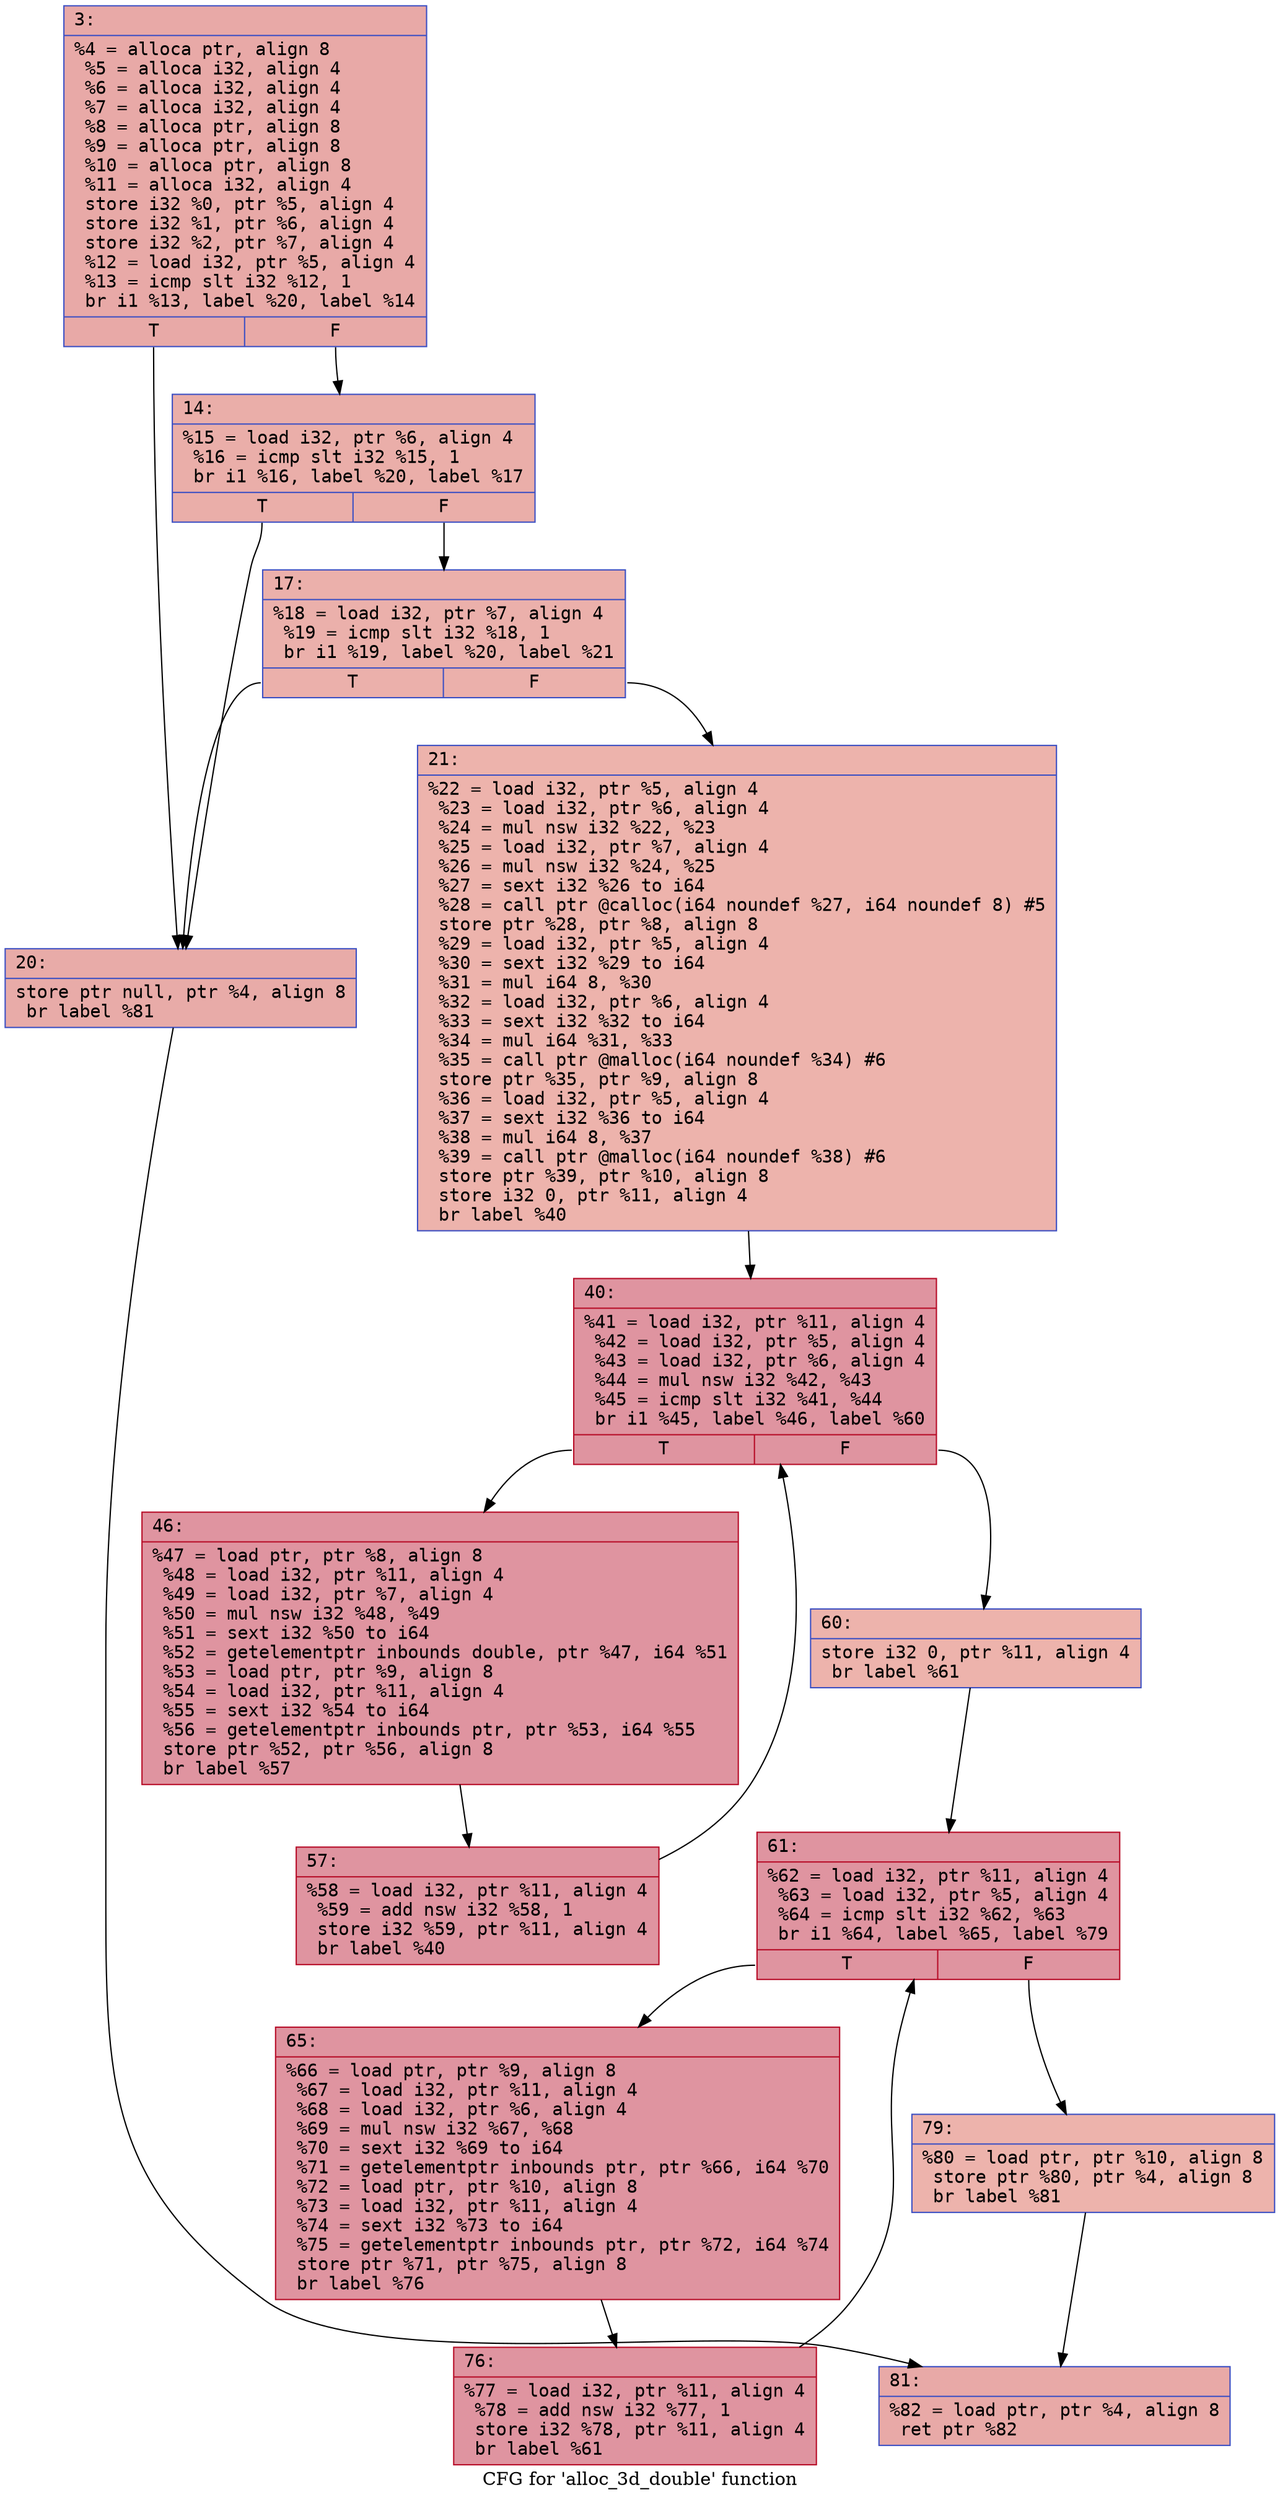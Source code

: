 digraph "CFG for 'alloc_3d_double' function" {
	label="CFG for 'alloc_3d_double' function";

	Node0x6000024d00a0 [shape=record,color="#3d50c3ff", style=filled, fillcolor="#ca3b3770" fontname="Courier",label="{3:\l|  %4 = alloca ptr, align 8\l  %5 = alloca i32, align 4\l  %6 = alloca i32, align 4\l  %7 = alloca i32, align 4\l  %8 = alloca ptr, align 8\l  %9 = alloca ptr, align 8\l  %10 = alloca ptr, align 8\l  %11 = alloca i32, align 4\l  store i32 %0, ptr %5, align 4\l  store i32 %1, ptr %6, align 4\l  store i32 %2, ptr %7, align 4\l  %12 = load i32, ptr %5, align 4\l  %13 = icmp slt i32 %12, 1\l  br i1 %13, label %20, label %14\l|{<s0>T|<s1>F}}"];
	Node0x6000024d00a0:s0 -> Node0x6000024d0190[tooltip="3 -> 20\nProbability 37.50%" ];
	Node0x6000024d00a0:s1 -> Node0x6000024d00f0[tooltip="3 -> 14\nProbability 62.50%" ];
	Node0x6000024d00f0 [shape=record,color="#3d50c3ff", style=filled, fillcolor="#d0473d70" fontname="Courier",label="{14:\l|  %15 = load i32, ptr %6, align 4\l  %16 = icmp slt i32 %15, 1\l  br i1 %16, label %20, label %17\l|{<s0>T|<s1>F}}"];
	Node0x6000024d00f0:s0 -> Node0x6000024d0190[tooltip="14 -> 20\nProbability 37.50%" ];
	Node0x6000024d00f0:s1 -> Node0x6000024d0140[tooltip="14 -> 17\nProbability 62.50%" ];
	Node0x6000024d0140 [shape=record,color="#3d50c3ff", style=filled, fillcolor="#d24b4070" fontname="Courier",label="{17:\l|  %18 = load i32, ptr %7, align 4\l  %19 = icmp slt i32 %18, 1\l  br i1 %19, label %20, label %21\l|{<s0>T|<s1>F}}"];
	Node0x6000024d0140:s0 -> Node0x6000024d0190[tooltip="17 -> 20\nProbability 37.50%" ];
	Node0x6000024d0140:s1 -> Node0x6000024d01e0[tooltip="17 -> 21\nProbability 62.50%" ];
	Node0x6000024d0190 [shape=record,color="#3d50c3ff", style=filled, fillcolor="#cc403a70" fontname="Courier",label="{20:\l|  store ptr null, ptr %4, align 8\l  br label %81\l}"];
	Node0x6000024d0190 -> Node0x6000024d04b0[tooltip="20 -> 81\nProbability 100.00%" ];
	Node0x6000024d01e0 [shape=record,color="#3d50c3ff", style=filled, fillcolor="#d6524470" fontname="Courier",label="{21:\l|  %22 = load i32, ptr %5, align 4\l  %23 = load i32, ptr %6, align 4\l  %24 = mul nsw i32 %22, %23\l  %25 = load i32, ptr %7, align 4\l  %26 = mul nsw i32 %24, %25\l  %27 = sext i32 %26 to i64\l  %28 = call ptr @calloc(i64 noundef %27, i64 noundef 8) #5\l  store ptr %28, ptr %8, align 8\l  %29 = load i32, ptr %5, align 4\l  %30 = sext i32 %29 to i64\l  %31 = mul i64 8, %30\l  %32 = load i32, ptr %6, align 4\l  %33 = sext i32 %32 to i64\l  %34 = mul i64 %31, %33\l  %35 = call ptr @malloc(i64 noundef %34) #6\l  store ptr %35, ptr %9, align 8\l  %36 = load i32, ptr %5, align 4\l  %37 = sext i32 %36 to i64\l  %38 = mul i64 8, %37\l  %39 = call ptr @malloc(i64 noundef %38) #6\l  store ptr %39, ptr %10, align 8\l  store i32 0, ptr %11, align 4\l  br label %40\l}"];
	Node0x6000024d01e0 -> Node0x6000024d0230[tooltip="21 -> 40\nProbability 100.00%" ];
	Node0x6000024d0230 [shape=record,color="#b70d28ff", style=filled, fillcolor="#b70d2870" fontname="Courier",label="{40:\l|  %41 = load i32, ptr %11, align 4\l  %42 = load i32, ptr %5, align 4\l  %43 = load i32, ptr %6, align 4\l  %44 = mul nsw i32 %42, %43\l  %45 = icmp slt i32 %41, %44\l  br i1 %45, label %46, label %60\l|{<s0>T|<s1>F}}"];
	Node0x6000024d0230:s0 -> Node0x6000024d0280[tooltip="40 -> 46\nProbability 96.88%" ];
	Node0x6000024d0230:s1 -> Node0x6000024d0320[tooltip="40 -> 60\nProbability 3.12%" ];
	Node0x6000024d0280 [shape=record,color="#b70d28ff", style=filled, fillcolor="#b70d2870" fontname="Courier",label="{46:\l|  %47 = load ptr, ptr %8, align 8\l  %48 = load i32, ptr %11, align 4\l  %49 = load i32, ptr %7, align 4\l  %50 = mul nsw i32 %48, %49\l  %51 = sext i32 %50 to i64\l  %52 = getelementptr inbounds double, ptr %47, i64 %51\l  %53 = load ptr, ptr %9, align 8\l  %54 = load i32, ptr %11, align 4\l  %55 = sext i32 %54 to i64\l  %56 = getelementptr inbounds ptr, ptr %53, i64 %55\l  store ptr %52, ptr %56, align 8\l  br label %57\l}"];
	Node0x6000024d0280 -> Node0x6000024d02d0[tooltip="46 -> 57\nProbability 100.00%" ];
	Node0x6000024d02d0 [shape=record,color="#b70d28ff", style=filled, fillcolor="#b70d2870" fontname="Courier",label="{57:\l|  %58 = load i32, ptr %11, align 4\l  %59 = add nsw i32 %58, 1\l  store i32 %59, ptr %11, align 4\l  br label %40\l}"];
	Node0x6000024d02d0 -> Node0x6000024d0230[tooltip="57 -> 40\nProbability 100.00%" ];
	Node0x6000024d0320 [shape=record,color="#3d50c3ff", style=filled, fillcolor="#d6524470" fontname="Courier",label="{60:\l|  store i32 0, ptr %11, align 4\l  br label %61\l}"];
	Node0x6000024d0320 -> Node0x6000024d0370[tooltip="60 -> 61\nProbability 100.00%" ];
	Node0x6000024d0370 [shape=record,color="#b70d28ff", style=filled, fillcolor="#b70d2870" fontname="Courier",label="{61:\l|  %62 = load i32, ptr %11, align 4\l  %63 = load i32, ptr %5, align 4\l  %64 = icmp slt i32 %62, %63\l  br i1 %64, label %65, label %79\l|{<s0>T|<s1>F}}"];
	Node0x6000024d0370:s0 -> Node0x6000024d03c0[tooltip="61 -> 65\nProbability 96.88%" ];
	Node0x6000024d0370:s1 -> Node0x6000024d0460[tooltip="61 -> 79\nProbability 3.12%" ];
	Node0x6000024d03c0 [shape=record,color="#b70d28ff", style=filled, fillcolor="#b70d2870" fontname="Courier",label="{65:\l|  %66 = load ptr, ptr %9, align 8\l  %67 = load i32, ptr %11, align 4\l  %68 = load i32, ptr %6, align 4\l  %69 = mul nsw i32 %67, %68\l  %70 = sext i32 %69 to i64\l  %71 = getelementptr inbounds ptr, ptr %66, i64 %70\l  %72 = load ptr, ptr %10, align 8\l  %73 = load i32, ptr %11, align 4\l  %74 = sext i32 %73 to i64\l  %75 = getelementptr inbounds ptr, ptr %72, i64 %74\l  store ptr %71, ptr %75, align 8\l  br label %76\l}"];
	Node0x6000024d03c0 -> Node0x6000024d0410[tooltip="65 -> 76\nProbability 100.00%" ];
	Node0x6000024d0410 [shape=record,color="#b70d28ff", style=filled, fillcolor="#b70d2870" fontname="Courier",label="{76:\l|  %77 = load i32, ptr %11, align 4\l  %78 = add nsw i32 %77, 1\l  store i32 %78, ptr %11, align 4\l  br label %61\l}"];
	Node0x6000024d0410 -> Node0x6000024d0370[tooltip="76 -> 61\nProbability 100.00%" ];
	Node0x6000024d0460 [shape=record,color="#3d50c3ff", style=filled, fillcolor="#d6524470" fontname="Courier",label="{79:\l|  %80 = load ptr, ptr %10, align 8\l  store ptr %80, ptr %4, align 8\l  br label %81\l}"];
	Node0x6000024d0460 -> Node0x6000024d04b0[tooltip="79 -> 81\nProbability 100.00%" ];
	Node0x6000024d04b0 [shape=record,color="#3d50c3ff", style=filled, fillcolor="#ca3b3770" fontname="Courier",label="{81:\l|  %82 = load ptr, ptr %4, align 8\l  ret ptr %82\l}"];
}

